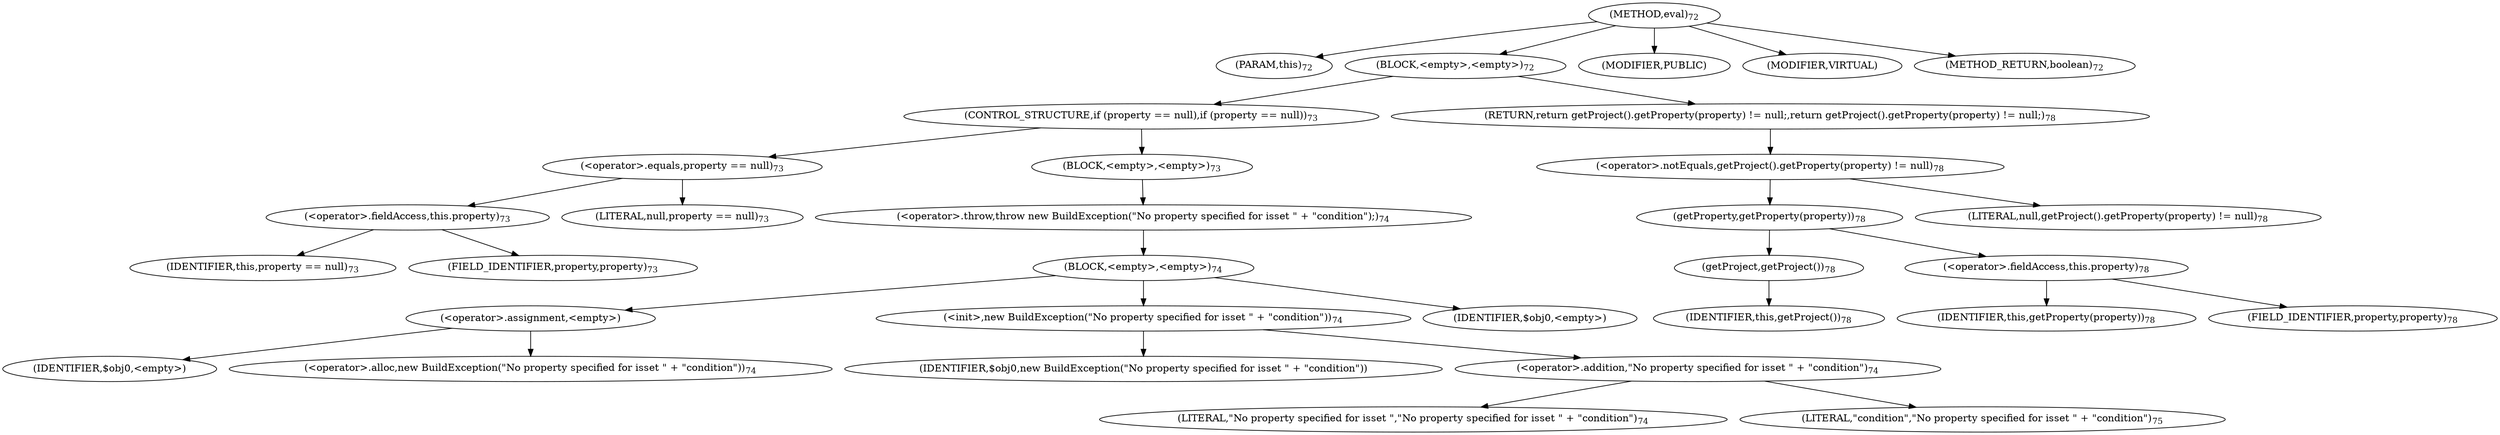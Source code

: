digraph "eval" {  
"24" [label = <(METHOD,eval)<SUB>72</SUB>> ]
"4" [label = <(PARAM,this)<SUB>72</SUB>> ]
"25" [label = <(BLOCK,&lt;empty&gt;,&lt;empty&gt;)<SUB>72</SUB>> ]
"26" [label = <(CONTROL_STRUCTURE,if (property == null),if (property == null))<SUB>73</SUB>> ]
"27" [label = <(&lt;operator&gt;.equals,property == null)<SUB>73</SUB>> ]
"28" [label = <(&lt;operator&gt;.fieldAccess,this.property)<SUB>73</SUB>> ]
"29" [label = <(IDENTIFIER,this,property == null)<SUB>73</SUB>> ]
"30" [label = <(FIELD_IDENTIFIER,property,property)<SUB>73</SUB>> ]
"31" [label = <(LITERAL,null,property == null)<SUB>73</SUB>> ]
"32" [label = <(BLOCK,&lt;empty&gt;,&lt;empty&gt;)<SUB>73</SUB>> ]
"33" [label = <(&lt;operator&gt;.throw,throw new BuildException(&quot;No property specified for isset &quot; + &quot;condition&quot;);)<SUB>74</SUB>> ]
"34" [label = <(BLOCK,&lt;empty&gt;,&lt;empty&gt;)<SUB>74</SUB>> ]
"35" [label = <(&lt;operator&gt;.assignment,&lt;empty&gt;)> ]
"36" [label = <(IDENTIFIER,$obj0,&lt;empty&gt;)> ]
"37" [label = <(&lt;operator&gt;.alloc,new BuildException(&quot;No property specified for isset &quot; + &quot;condition&quot;))<SUB>74</SUB>> ]
"38" [label = <(&lt;init&gt;,new BuildException(&quot;No property specified for isset &quot; + &quot;condition&quot;))<SUB>74</SUB>> ]
"39" [label = <(IDENTIFIER,$obj0,new BuildException(&quot;No property specified for isset &quot; + &quot;condition&quot;))> ]
"40" [label = <(&lt;operator&gt;.addition,&quot;No property specified for isset &quot; + &quot;condition&quot;)<SUB>74</SUB>> ]
"41" [label = <(LITERAL,&quot;No property specified for isset &quot;,&quot;No property specified for isset &quot; + &quot;condition&quot;)<SUB>74</SUB>> ]
"42" [label = <(LITERAL,&quot;condition&quot;,&quot;No property specified for isset &quot; + &quot;condition&quot;)<SUB>75</SUB>> ]
"43" [label = <(IDENTIFIER,$obj0,&lt;empty&gt;)> ]
"44" [label = <(RETURN,return getProject().getProperty(property) != null;,return getProject().getProperty(property) != null;)<SUB>78</SUB>> ]
"45" [label = <(&lt;operator&gt;.notEquals,getProject().getProperty(property) != null)<SUB>78</SUB>> ]
"46" [label = <(getProperty,getProperty(property))<SUB>78</SUB>> ]
"47" [label = <(getProject,getProject())<SUB>78</SUB>> ]
"3" [label = <(IDENTIFIER,this,getProject())<SUB>78</SUB>> ]
"48" [label = <(&lt;operator&gt;.fieldAccess,this.property)<SUB>78</SUB>> ]
"49" [label = <(IDENTIFIER,this,getProperty(property))<SUB>78</SUB>> ]
"50" [label = <(FIELD_IDENTIFIER,property,property)<SUB>78</SUB>> ]
"51" [label = <(LITERAL,null,getProject().getProperty(property) != null)<SUB>78</SUB>> ]
"52" [label = <(MODIFIER,PUBLIC)> ]
"53" [label = <(MODIFIER,VIRTUAL)> ]
"54" [label = <(METHOD_RETURN,boolean)<SUB>72</SUB>> ]
  "24" -> "4" 
  "24" -> "25" 
  "24" -> "52" 
  "24" -> "53" 
  "24" -> "54" 
  "25" -> "26" 
  "25" -> "44" 
  "26" -> "27" 
  "26" -> "32" 
  "27" -> "28" 
  "27" -> "31" 
  "28" -> "29" 
  "28" -> "30" 
  "32" -> "33" 
  "33" -> "34" 
  "34" -> "35" 
  "34" -> "38" 
  "34" -> "43" 
  "35" -> "36" 
  "35" -> "37" 
  "38" -> "39" 
  "38" -> "40" 
  "40" -> "41" 
  "40" -> "42" 
  "44" -> "45" 
  "45" -> "46" 
  "45" -> "51" 
  "46" -> "47" 
  "46" -> "48" 
  "47" -> "3" 
  "48" -> "49" 
  "48" -> "50" 
}
